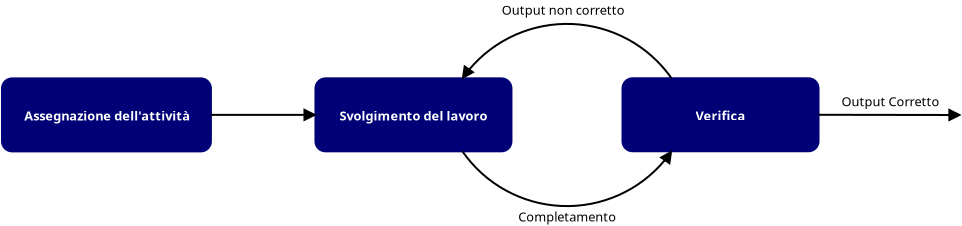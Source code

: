 <?xml version="1.0" encoding="UTF-8"?>
<dia:diagram xmlns:dia="http://www.lysator.liu.se/~alla/dia/">
  <dia:layer name="Sfondo" visible="true" connectable="true" active="true">
    <dia:object type="Flowchart - Box" version="0" id="O0">
      <dia:attribute name="obj_pos">
        <dia:point val="20.546,20.362"/>
      </dia:attribute>
      <dia:attribute name="obj_bb">
        <dia:rectangle val="20.496,20.312;31.041,24.062"/>
      </dia:attribute>
      <dia:attribute name="elem_corner">
        <dia:point val="20.546,20.362"/>
      </dia:attribute>
      <dia:attribute name="elem_width">
        <dia:real val="10.445"/>
      </dia:attribute>
      <dia:attribute name="elem_height">
        <dia:real val="3.65"/>
      </dia:attribute>
      <dia:attribute name="border_color">
        <dia:color val="#000077ff"/>
      </dia:attribute>
      <dia:attribute name="inner_color">
        <dia:color val="#000077ff"/>
      </dia:attribute>
      <dia:attribute name="show_background">
        <dia:boolean val="true"/>
      </dia:attribute>
      <dia:attribute name="corner_radius">
        <dia:real val="0.5"/>
      </dia:attribute>
      <dia:attribute name="padding">
        <dia:real val="0.5"/>
      </dia:attribute>
      <dia:attribute name="text">
        <dia:composite type="text">
          <dia:attribute name="string">
            <dia:string>#Assegnazione dell'attività#</dia:string>
          </dia:attribute>
          <dia:attribute name="font">
            <dia:font family="sans" style="80" name="Helvetica-Bold"/>
          </dia:attribute>
          <dia:attribute name="height">
            <dia:real val="0.8"/>
          </dia:attribute>
          <dia:attribute name="pos">
            <dia:point val="25.769,22.382"/>
          </dia:attribute>
          <dia:attribute name="color">
            <dia:color val="#ffffffff"/>
          </dia:attribute>
          <dia:attribute name="alignment">
            <dia:enum val="1"/>
          </dia:attribute>
        </dia:composite>
      </dia:attribute>
    </dia:object>
    <dia:object type="Flowchart - Box" version="0" id="O1">
      <dia:attribute name="obj_pos">
        <dia:point val="36.219,20.36"/>
      </dia:attribute>
      <dia:attribute name="obj_bb">
        <dia:rectangle val="36.169,20.31;46.069,24.06"/>
      </dia:attribute>
      <dia:attribute name="elem_corner">
        <dia:point val="36.219,20.36"/>
      </dia:attribute>
      <dia:attribute name="elem_width">
        <dia:real val="9.8"/>
      </dia:attribute>
      <dia:attribute name="elem_height">
        <dia:real val="3.65"/>
      </dia:attribute>
      <dia:attribute name="border_color">
        <dia:color val="#000077ff"/>
      </dia:attribute>
      <dia:attribute name="inner_color">
        <dia:color val="#000077ff"/>
      </dia:attribute>
      <dia:attribute name="show_background">
        <dia:boolean val="true"/>
      </dia:attribute>
      <dia:attribute name="corner_radius">
        <dia:real val="0.5"/>
      </dia:attribute>
      <dia:attribute name="padding">
        <dia:real val="0.5"/>
      </dia:attribute>
      <dia:attribute name="text">
        <dia:composite type="text">
          <dia:attribute name="string">
            <dia:string>#Svolgimento del lavoro#</dia:string>
          </dia:attribute>
          <dia:attribute name="font">
            <dia:font family="sans" style="80" name="Helvetica-Bold"/>
          </dia:attribute>
          <dia:attribute name="height">
            <dia:real val="0.8"/>
          </dia:attribute>
          <dia:attribute name="pos">
            <dia:point val="41.12,22.38"/>
          </dia:attribute>
          <dia:attribute name="color">
            <dia:color val="#ffffffff"/>
          </dia:attribute>
          <dia:attribute name="alignment">
            <dia:enum val="1"/>
          </dia:attribute>
        </dia:composite>
      </dia:attribute>
    </dia:object>
    <dia:object type="Flowchart - Box" version="0" id="O2">
      <dia:attribute name="obj_pos">
        <dia:point val="51.572,20.356"/>
      </dia:attribute>
      <dia:attribute name="obj_bb">
        <dia:rectangle val="51.523,20.306;61.422,24.056"/>
      </dia:attribute>
      <dia:attribute name="elem_corner">
        <dia:point val="51.572,20.356"/>
      </dia:attribute>
      <dia:attribute name="elem_width">
        <dia:real val="9.8"/>
      </dia:attribute>
      <dia:attribute name="elem_height">
        <dia:real val="3.65"/>
      </dia:attribute>
      <dia:attribute name="border_color">
        <dia:color val="#000077ff"/>
      </dia:attribute>
      <dia:attribute name="inner_color">
        <dia:color val="#000077ff"/>
      </dia:attribute>
      <dia:attribute name="show_background">
        <dia:boolean val="true"/>
      </dia:attribute>
      <dia:attribute name="corner_radius">
        <dia:real val="0.5"/>
      </dia:attribute>
      <dia:attribute name="padding">
        <dia:real val="0.5"/>
      </dia:attribute>
      <dia:attribute name="text">
        <dia:composite type="text">
          <dia:attribute name="string">
            <dia:string>#Verifica#</dia:string>
          </dia:attribute>
          <dia:attribute name="font">
            <dia:font family="sans" style="80" name="Helvetica-Bold"/>
          </dia:attribute>
          <dia:attribute name="height">
            <dia:real val="0.8"/>
          </dia:attribute>
          <dia:attribute name="pos">
            <dia:point val="56.472,22.376"/>
          </dia:attribute>
          <dia:attribute name="color">
            <dia:color val="#ffffffff"/>
          </dia:attribute>
          <dia:attribute name="alignment">
            <dia:enum val="1"/>
          </dia:attribute>
        </dia:composite>
      </dia:attribute>
    </dia:object>
    <dia:object type="Standard - Line" version="0" id="O3">
      <dia:attribute name="obj_pos">
        <dia:point val="61.373,22.181"/>
      </dia:attribute>
      <dia:attribute name="obj_bb">
        <dia:rectangle val="61.322,21.86;68.525,22.522"/>
      </dia:attribute>
      <dia:attribute name="conn_endpoints">
        <dia:point val="61.373,22.181"/>
        <dia:point val="68.464,22.192"/>
      </dia:attribute>
      <dia:attribute name="numcp">
        <dia:int val="1"/>
      </dia:attribute>
      <dia:attribute name="end_arrow">
        <dia:enum val="3"/>
      </dia:attribute>
      <dia:attribute name="end_arrow_length">
        <dia:real val="0.5"/>
      </dia:attribute>
      <dia:attribute name="end_arrow_width">
        <dia:real val="0.5"/>
      </dia:attribute>
      <dia:connections>
        <dia:connection handle="0" to="O2" connection="8"/>
      </dia:connections>
    </dia:object>
    <dia:object type="Standard - Text" version="1" id="O4">
      <dia:attribute name="obj_pos">
        <dia:point val="63.704,21.706"/>
      </dia:attribute>
      <dia:attribute name="obj_bb">
        <dia:rectangle val="63.685,21.092;63.704,21.896"/>
      </dia:attribute>
      <dia:attribute name="text">
        <dia:composite type="text">
          <dia:attribute name="string">
            <dia:string>##</dia:string>
          </dia:attribute>
          <dia:attribute name="font">
            <dia:font family="sans" style="0" name="Helvetica"/>
          </dia:attribute>
          <dia:attribute name="height">
            <dia:real val="0.8"/>
          </dia:attribute>
          <dia:attribute name="pos">
            <dia:point val="63.704,21.706"/>
          </dia:attribute>
          <dia:attribute name="color">
            <dia:color val="#000000ff"/>
          </dia:attribute>
          <dia:attribute name="alignment">
            <dia:enum val="0"/>
          </dia:attribute>
        </dia:composite>
      </dia:attribute>
      <dia:attribute name="valign">
        <dia:enum val="3"/>
      </dia:attribute>
    </dia:object>
    <dia:object type="Standard - Text" version="1" id="O5">
      <dia:attribute name="obj_pos">
        <dia:point val="62.527,21.757"/>
      </dia:attribute>
      <dia:attribute name="obj_bb">
        <dia:rectangle val="62.527,21.144;67.598,21.947"/>
      </dia:attribute>
      <dia:attribute name="text">
        <dia:composite type="text">
          <dia:attribute name="string">
            <dia:string>#Output Corretto#</dia:string>
          </dia:attribute>
          <dia:attribute name="font">
            <dia:font family="sans" style="0" name="Helvetica"/>
          </dia:attribute>
          <dia:attribute name="height">
            <dia:real val="0.8"/>
          </dia:attribute>
          <dia:attribute name="pos">
            <dia:point val="62.527,21.757"/>
          </dia:attribute>
          <dia:attribute name="color">
            <dia:color val="#000000ff"/>
          </dia:attribute>
          <dia:attribute name="alignment">
            <dia:enum val="0"/>
          </dia:attribute>
        </dia:composite>
      </dia:attribute>
      <dia:attribute name="valign">
        <dia:enum val="3"/>
      </dia:attribute>
    </dia:object>
    <dia:object type="Standard - Line" version="0" id="O6">
      <dia:attribute name="obj_pos">
        <dia:point val="30.991,22.187"/>
      </dia:attribute>
      <dia:attribute name="obj_bb">
        <dia:rectangle val="30.941,21.855;36.281,22.516"/>
      </dia:attribute>
      <dia:attribute name="conn_endpoints">
        <dia:point val="30.991,22.187"/>
        <dia:point val="36.219,22.185"/>
      </dia:attribute>
      <dia:attribute name="numcp">
        <dia:int val="1"/>
      </dia:attribute>
      <dia:attribute name="end_arrow">
        <dia:enum val="3"/>
      </dia:attribute>
      <dia:attribute name="end_arrow_length">
        <dia:real val="0.5"/>
      </dia:attribute>
      <dia:attribute name="end_arrow_width">
        <dia:real val="0.5"/>
      </dia:attribute>
      <dia:connections>
        <dia:connection handle="0" to="O0" connection="8"/>
        <dia:connection handle="1" to="O1" connection="7"/>
      </dia:connections>
    </dia:object>
    <dia:object type="Standard - Arc" version="0" id="O7">
      <dia:attribute name="obj_pos">
        <dia:point val="43.569,24.01"/>
      </dia:attribute>
      <dia:attribute name="obj_bb">
        <dia:rectangle val="43.52,23.955;54.072,26.797"/>
      </dia:attribute>
      <dia:attribute name="conn_endpoints">
        <dia:point val="43.569,24.01"/>
        <dia:point val="54.023,24.006"/>
      </dia:attribute>
      <dia:attribute name="curve_distance">
        <dia:real val="2.739"/>
      </dia:attribute>
      <dia:attribute name="end_arrow">
        <dia:enum val="3"/>
      </dia:attribute>
      <dia:attribute name="end_arrow_length">
        <dia:real val="0.5"/>
      </dia:attribute>
      <dia:attribute name="end_arrow_width">
        <dia:real val="0.5"/>
      </dia:attribute>
      <dia:connections>
        <dia:connection handle="0" to="O1" connection="14"/>
        <dia:connection handle="1" to="O2" connection="12"/>
      </dia:connections>
    </dia:object>
    <dia:object type="Standard - Arc" version="0" id="O8">
      <dia:attribute name="obj_pos">
        <dia:point val="54.023,20.356"/>
      </dia:attribute>
      <dia:attribute name="obj_bb">
        <dia:rectangle val="43.52,17.588;54.072,20.411"/>
      </dia:attribute>
      <dia:attribute name="conn_endpoints">
        <dia:point val="54.023,20.356"/>
        <dia:point val="43.569,20.36"/>
      </dia:attribute>
      <dia:attribute name="curve_distance">
        <dia:real val="2.721"/>
      </dia:attribute>
      <dia:attribute name="end_arrow">
        <dia:enum val="3"/>
      </dia:attribute>
      <dia:attribute name="end_arrow_length">
        <dia:real val="0.5"/>
      </dia:attribute>
      <dia:attribute name="end_arrow_width">
        <dia:real val="0.5"/>
      </dia:attribute>
      <dia:connections>
        <dia:connection handle="0" to="O2" connection="1"/>
        <dia:connection handle="1" to="O1" connection="3"/>
      </dia:connections>
    </dia:object>
    <dia:object type="Standard - Text" version="1" id="O9">
      <dia:attribute name="obj_pos">
        <dia:point val="45.536,17.177"/>
      </dia:attribute>
      <dia:attribute name="obj_bb">
        <dia:rectangle val="45.536,16.582;51.898,17.329"/>
      </dia:attribute>
      <dia:attribute name="text">
        <dia:composite type="text">
          <dia:attribute name="string">
            <dia:string>#Output non corretto#</dia:string>
          </dia:attribute>
          <dia:attribute name="font">
            <dia:font family="sans" style="0" name="Helvetica"/>
          </dia:attribute>
          <dia:attribute name="height">
            <dia:real val="0.8"/>
          </dia:attribute>
          <dia:attribute name="pos">
            <dia:point val="45.536,17.177"/>
          </dia:attribute>
          <dia:attribute name="color">
            <dia:color val="#000000ff"/>
          </dia:attribute>
          <dia:attribute name="alignment">
            <dia:enum val="0"/>
          </dia:attribute>
        </dia:composite>
      </dia:attribute>
      <dia:attribute name="valign">
        <dia:enum val="3"/>
      </dia:attribute>
    </dia:object>
    <dia:object type="Standard - Text" version="1" id="O10">
      <dia:attribute name="obj_pos">
        <dia:point val="46.355,27.515"/>
      </dia:attribute>
      <dia:attribute name="obj_bb">
        <dia:rectangle val="46.355,26.92;51.505,27.667"/>
      </dia:attribute>
      <dia:attribute name="text">
        <dia:composite type="text">
          <dia:attribute name="string">
            <dia:string>#Completamento#</dia:string>
          </dia:attribute>
          <dia:attribute name="font">
            <dia:font family="sans" style="0" name="Helvetica"/>
          </dia:attribute>
          <dia:attribute name="height">
            <dia:real val="0.8"/>
          </dia:attribute>
          <dia:attribute name="pos">
            <dia:point val="46.355,27.515"/>
          </dia:attribute>
          <dia:attribute name="color">
            <dia:color val="#000000ff"/>
          </dia:attribute>
          <dia:attribute name="alignment">
            <dia:enum val="0"/>
          </dia:attribute>
        </dia:composite>
      </dia:attribute>
      <dia:attribute name="valign">
        <dia:enum val="3"/>
      </dia:attribute>
    </dia:object>
  </dia:layer>
</dia:diagram>
